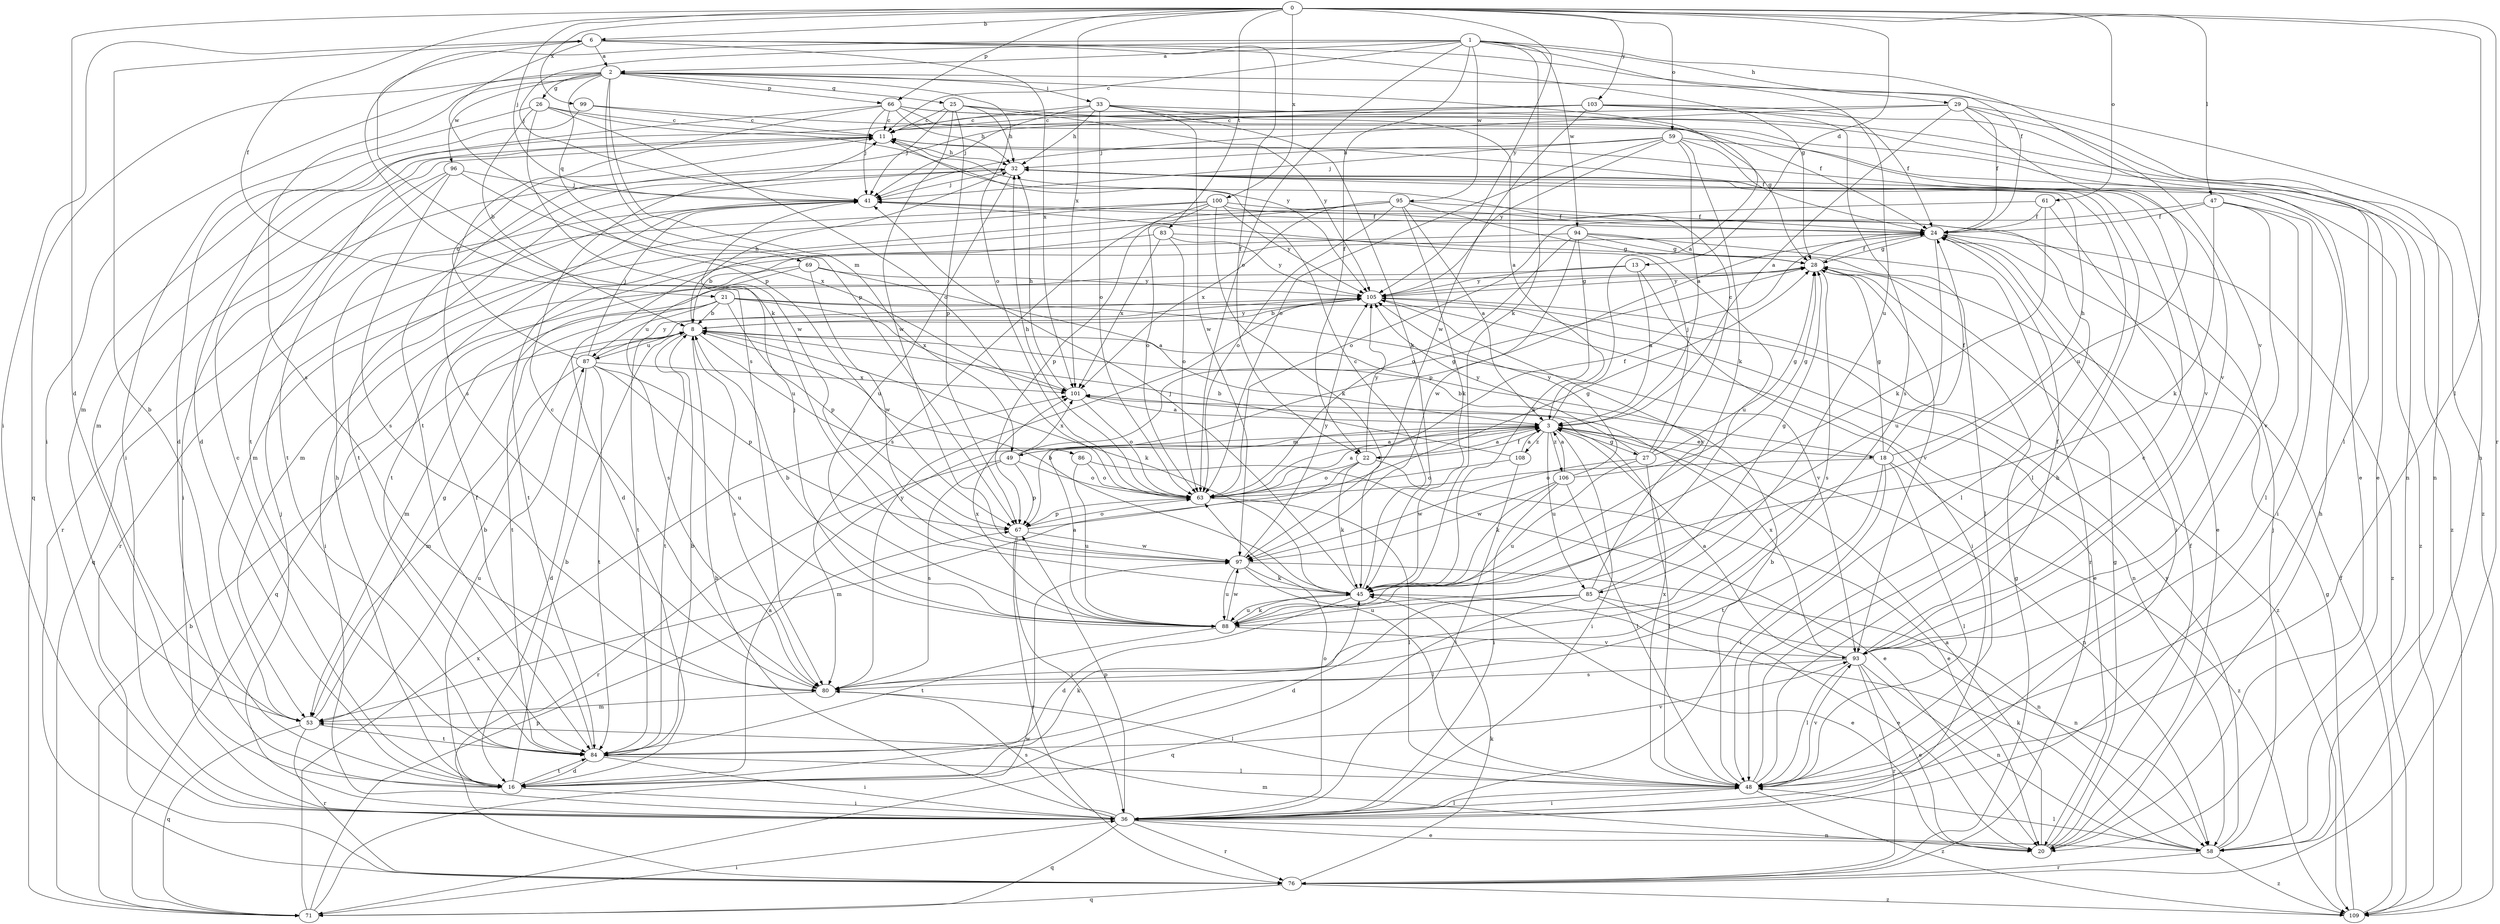 strict digraph  {
0;
1;
2;
3;
6;
8;
11;
13;
16;
18;
20;
21;
22;
24;
25;
26;
27;
28;
29;
32;
33;
36;
41;
45;
47;
48;
49;
53;
58;
59;
61;
63;
66;
67;
69;
71;
76;
80;
83;
84;
85;
86;
87;
88;
93;
94;
95;
96;
97;
99;
100;
101;
103;
105;
106;
108;
109;
0 -> 6  [label=b];
0 -> 13  [label=d];
0 -> 16  [label=d];
0 -> 21  [label=f];
0 -> 41  [label=j];
0 -> 47  [label=l];
0 -> 48  [label=l];
0 -> 59  [label=o];
0 -> 61  [label=o];
0 -> 66  [label=p];
0 -> 76  [label=r];
0 -> 83  [label=t];
0 -> 99  [label=x];
0 -> 100  [label=x];
0 -> 101  [label=x];
0 -> 103  [label=y];
0 -> 105  [label=y];
1 -> 2  [label=a];
1 -> 11  [label=c];
1 -> 22  [label=f];
1 -> 29  [label=h];
1 -> 41  [label=j];
1 -> 45  [label=k];
1 -> 63  [label=o];
1 -> 80  [label=s];
1 -> 85  [label=u];
1 -> 93  [label=v];
1 -> 94  [label=w];
1 -> 95  [label=w];
2 -> 25  [label=g];
2 -> 26  [label=g];
2 -> 33  [label=i];
2 -> 36  [label=i];
2 -> 49  [label=m];
2 -> 58  [label=n];
2 -> 63  [label=o];
2 -> 66  [label=p];
2 -> 67  [label=p];
2 -> 69  [label=q];
2 -> 71  [label=q];
2 -> 80  [label=s];
2 -> 96  [label=w];
3 -> 2  [label=a];
3 -> 18  [label=e];
3 -> 22  [label=f];
3 -> 27  [label=g];
3 -> 36  [label=i];
3 -> 49  [label=m];
3 -> 58  [label=n];
3 -> 85  [label=u];
3 -> 106  [label=z];
3 -> 108  [label=z];
6 -> 2  [label=a];
6 -> 22  [label=f];
6 -> 24  [label=f];
6 -> 28  [label=g];
6 -> 36  [label=i];
6 -> 45  [label=k];
6 -> 67  [label=p];
6 -> 101  [label=x];
8 -> 32  [label=h];
8 -> 45  [label=k];
8 -> 80  [label=s];
8 -> 84  [label=t];
8 -> 86  [label=u];
8 -> 87  [label=u];
8 -> 105  [label=y];
11 -> 32  [label=h];
11 -> 53  [label=m];
11 -> 84  [label=t];
11 -> 93  [label=v];
13 -> 3  [label=a];
13 -> 36  [label=i];
13 -> 71  [label=q];
13 -> 105  [label=y];
16 -> 3  [label=a];
16 -> 6  [label=b];
16 -> 8  [label=b];
16 -> 11  [label=c];
16 -> 32  [label=h];
16 -> 36  [label=i];
16 -> 45  [label=k];
16 -> 84  [label=t];
16 -> 87  [label=u];
18 -> 8  [label=b];
18 -> 24  [label=f];
18 -> 28  [label=g];
18 -> 32  [label=h];
18 -> 36  [label=i];
18 -> 48  [label=l];
18 -> 63  [label=o];
18 -> 84  [label=t];
18 -> 109  [label=z];
20 -> 3  [label=a];
20 -> 24  [label=f];
20 -> 28  [label=g];
20 -> 32  [label=h];
20 -> 53  [label=m];
21 -> 8  [label=b];
21 -> 53  [label=m];
21 -> 58  [label=n];
21 -> 67  [label=p];
21 -> 84  [label=t];
21 -> 87  [label=u];
21 -> 93  [label=v];
21 -> 101  [label=x];
22 -> 3  [label=a];
22 -> 20  [label=e];
22 -> 45  [label=k];
22 -> 53  [label=m];
22 -> 63  [label=o];
22 -> 105  [label=y];
24 -> 28  [label=g];
24 -> 36  [label=i];
24 -> 67  [label=p];
24 -> 88  [label=u];
24 -> 109  [label=z];
25 -> 11  [label=c];
25 -> 24  [label=f];
25 -> 32  [label=h];
25 -> 41  [label=j];
25 -> 67  [label=p];
25 -> 97  [label=w];
25 -> 105  [label=y];
26 -> 8  [label=b];
26 -> 11  [label=c];
26 -> 36  [label=i];
26 -> 63  [label=o];
26 -> 97  [label=w];
26 -> 105  [label=y];
27 -> 11  [label=c];
27 -> 28  [label=g];
27 -> 41  [label=j];
27 -> 48  [label=l];
27 -> 88  [label=u];
27 -> 97  [label=w];
27 -> 105  [label=y];
28 -> 24  [label=f];
28 -> 80  [label=s];
28 -> 93  [label=v];
28 -> 105  [label=y];
29 -> 3  [label=a];
29 -> 11  [label=c];
29 -> 24  [label=f];
29 -> 41  [label=j];
29 -> 48  [label=l];
29 -> 58  [label=n];
29 -> 88  [label=u];
32 -> 41  [label=j];
32 -> 48  [label=l];
32 -> 76  [label=r];
32 -> 84  [label=t];
32 -> 88  [label=u];
32 -> 109  [label=z];
33 -> 3  [label=a];
33 -> 11  [label=c];
33 -> 28  [label=g];
33 -> 32  [label=h];
33 -> 41  [label=j];
33 -> 45  [label=k];
33 -> 63  [label=o];
33 -> 97  [label=w];
36 -> 8  [label=b];
36 -> 20  [label=e];
36 -> 41  [label=j];
36 -> 48  [label=l];
36 -> 58  [label=n];
36 -> 63  [label=o];
36 -> 67  [label=p];
36 -> 71  [label=q];
36 -> 76  [label=r];
36 -> 80  [label=s];
41 -> 24  [label=f];
41 -> 71  [label=q];
41 -> 84  [label=t];
45 -> 8  [label=b];
45 -> 11  [label=c];
45 -> 16  [label=d];
45 -> 20  [label=e];
45 -> 41  [label=j];
45 -> 88  [label=u];
47 -> 24  [label=f];
47 -> 36  [label=i];
47 -> 45  [label=k];
47 -> 48  [label=l];
47 -> 63  [label=o];
47 -> 93  [label=v];
48 -> 8  [label=b];
48 -> 11  [label=c];
48 -> 32  [label=h];
48 -> 36  [label=i];
48 -> 93  [label=v];
48 -> 101  [label=x];
48 -> 109  [label=z];
49 -> 3  [label=a];
49 -> 28  [label=g];
49 -> 63  [label=o];
49 -> 67  [label=p];
49 -> 76  [label=r];
49 -> 80  [label=s];
49 -> 101  [label=x];
53 -> 8  [label=b];
53 -> 28  [label=g];
53 -> 71  [label=q];
53 -> 76  [label=r];
53 -> 84  [label=t];
58 -> 41  [label=j];
58 -> 45  [label=k];
58 -> 48  [label=l];
58 -> 76  [label=r];
58 -> 105  [label=y];
58 -> 109  [label=z];
59 -> 3  [label=a];
59 -> 24  [label=f];
59 -> 32  [label=h];
59 -> 41  [label=j];
59 -> 45  [label=k];
59 -> 63  [label=o];
59 -> 105  [label=y];
59 -> 109  [label=z];
61 -> 20  [label=e];
61 -> 24  [label=f];
61 -> 45  [label=k];
61 -> 67  [label=p];
63 -> 3  [label=a];
63 -> 24  [label=f];
63 -> 32  [label=h];
63 -> 48  [label=l];
63 -> 67  [label=p];
66 -> 11  [label=c];
66 -> 16  [label=d];
66 -> 20  [label=e];
66 -> 32  [label=h];
66 -> 41  [label=j];
66 -> 58  [label=n];
66 -> 80  [label=s];
66 -> 109  [label=z];
67 -> 28  [label=g];
67 -> 36  [label=i];
67 -> 63  [label=o];
67 -> 76  [label=r];
67 -> 97  [label=w];
69 -> 3  [label=a];
69 -> 36  [label=i];
69 -> 80  [label=s];
69 -> 97  [label=w];
69 -> 105  [label=y];
71 -> 8  [label=b];
71 -> 36  [label=i];
71 -> 67  [label=p];
71 -> 97  [label=w];
71 -> 101  [label=x];
76 -> 28  [label=g];
76 -> 45  [label=k];
76 -> 71  [label=q];
76 -> 109  [label=z];
80 -> 11  [label=c];
80 -> 48  [label=l];
80 -> 53  [label=m];
80 -> 105  [label=y];
83 -> 8  [label=b];
83 -> 28  [label=g];
83 -> 63  [label=o];
83 -> 101  [label=x];
83 -> 105  [label=y];
84 -> 8  [label=b];
84 -> 16  [label=d];
84 -> 24  [label=f];
84 -> 36  [label=i];
84 -> 48  [label=l];
84 -> 93  [label=v];
85 -> 16  [label=d];
85 -> 20  [label=e];
85 -> 28  [label=g];
85 -> 58  [label=n];
85 -> 71  [label=q];
85 -> 88  [label=u];
85 -> 105  [label=y];
86 -> 20  [label=e];
86 -> 63  [label=o];
86 -> 88  [label=u];
87 -> 11  [label=c];
87 -> 16  [label=d];
87 -> 41  [label=j];
87 -> 53  [label=m];
87 -> 67  [label=p];
87 -> 84  [label=t];
87 -> 88  [label=u];
87 -> 101  [label=x];
87 -> 105  [label=y];
88 -> 3  [label=a];
88 -> 8  [label=b];
88 -> 41  [label=j];
88 -> 45  [label=k];
88 -> 84  [label=t];
88 -> 93  [label=v];
88 -> 97  [label=w];
88 -> 101  [label=x];
93 -> 3  [label=a];
93 -> 20  [label=e];
93 -> 24  [label=f];
93 -> 48  [label=l];
93 -> 58  [label=n];
93 -> 76  [label=r];
93 -> 80  [label=s];
93 -> 101  [label=x];
94 -> 28  [label=g];
94 -> 45  [label=k];
94 -> 48  [label=l];
94 -> 63  [label=o];
94 -> 76  [label=r];
94 -> 84  [label=t];
94 -> 97  [label=w];
95 -> 3  [label=a];
95 -> 16  [label=d];
95 -> 24  [label=f];
95 -> 45  [label=k];
95 -> 53  [label=m];
95 -> 63  [label=o];
95 -> 88  [label=u];
95 -> 101  [label=x];
96 -> 36  [label=i];
96 -> 41  [label=j];
96 -> 80  [label=s];
96 -> 84  [label=t];
96 -> 101  [label=x];
97 -> 45  [label=k];
97 -> 48  [label=l];
97 -> 58  [label=n];
97 -> 88  [label=u];
97 -> 105  [label=y];
99 -> 11  [label=c];
99 -> 16  [label=d];
99 -> 93  [label=v];
100 -> 24  [label=f];
100 -> 45  [label=k];
100 -> 48  [label=l];
100 -> 53  [label=m];
100 -> 63  [label=o];
100 -> 76  [label=r];
100 -> 80  [label=s];
100 -> 105  [label=y];
101 -> 3  [label=a];
101 -> 32  [label=h];
101 -> 63  [label=o];
103 -> 11  [label=c];
103 -> 20  [label=e];
103 -> 24  [label=f];
103 -> 53  [label=m];
103 -> 80  [label=s];
103 -> 84  [label=t];
103 -> 97  [label=w];
105 -> 8  [label=b];
105 -> 20  [label=e];
105 -> 28  [label=g];
105 -> 84  [label=t];
105 -> 109  [label=z];
106 -> 3  [label=a];
106 -> 28  [label=g];
106 -> 36  [label=i];
106 -> 45  [label=k];
106 -> 48  [label=l];
106 -> 97  [label=w];
106 -> 105  [label=y];
108 -> 3  [label=a];
108 -> 8  [label=b];
108 -> 36  [label=i];
108 -> 63  [label=o];
109 -> 24  [label=f];
109 -> 28  [label=g];
}
